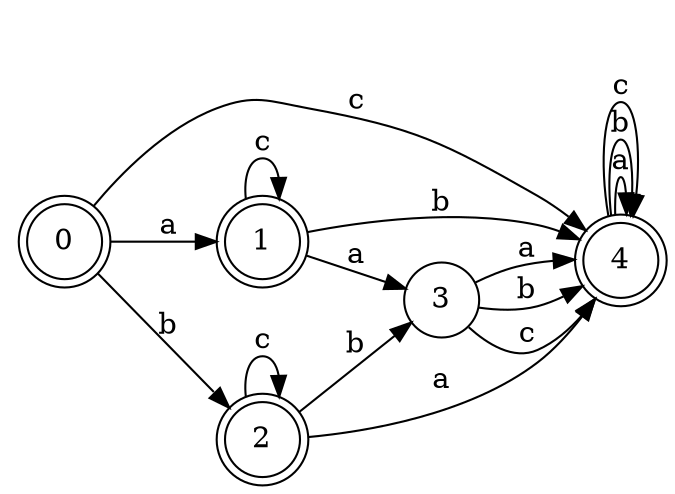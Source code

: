 digraph tomita15invertito {
__start0 [label="" shape="none"];

rankdir=LR;
size="8,5";

s0 [style="rounded,filled", color="black", fillcolor="white" shape="doublecircle", label="0"];
s1 [style="rounded,filled", color="black", fillcolor="white" shape="doublecircle", label="1"];
s2 [style="rounded,filled", color="black", fillcolor="white" shape="doublecircle", label="2"];
s3 [style="filled", color="black", fillcolor="white" shape="circle", label="3"];
s4 [style="rounded,filled", color="black", fillcolor="white" shape="doublecircle", label="4"];
s0 -> s1 [label="a"];
s0 -> s2 [label="b"];
s0 -> s4 [label="c"];
s1 -> s3 [label="a"];
s1 -> s4 [label="b"];
s1 -> s1 [label="c"];
s2 -> s4 [label="a"];
s2 -> s3 [label="b"];
s2 -> s2 [label="c"];
s3 -> s4 [label="a"];
s3 -> s4 [label="b"];
s3 -> s4 [label="c"];
s4 -> s4 [label="a"];
s4 -> s4 [label="b"];
s4 -> s4 [label="c"];

}